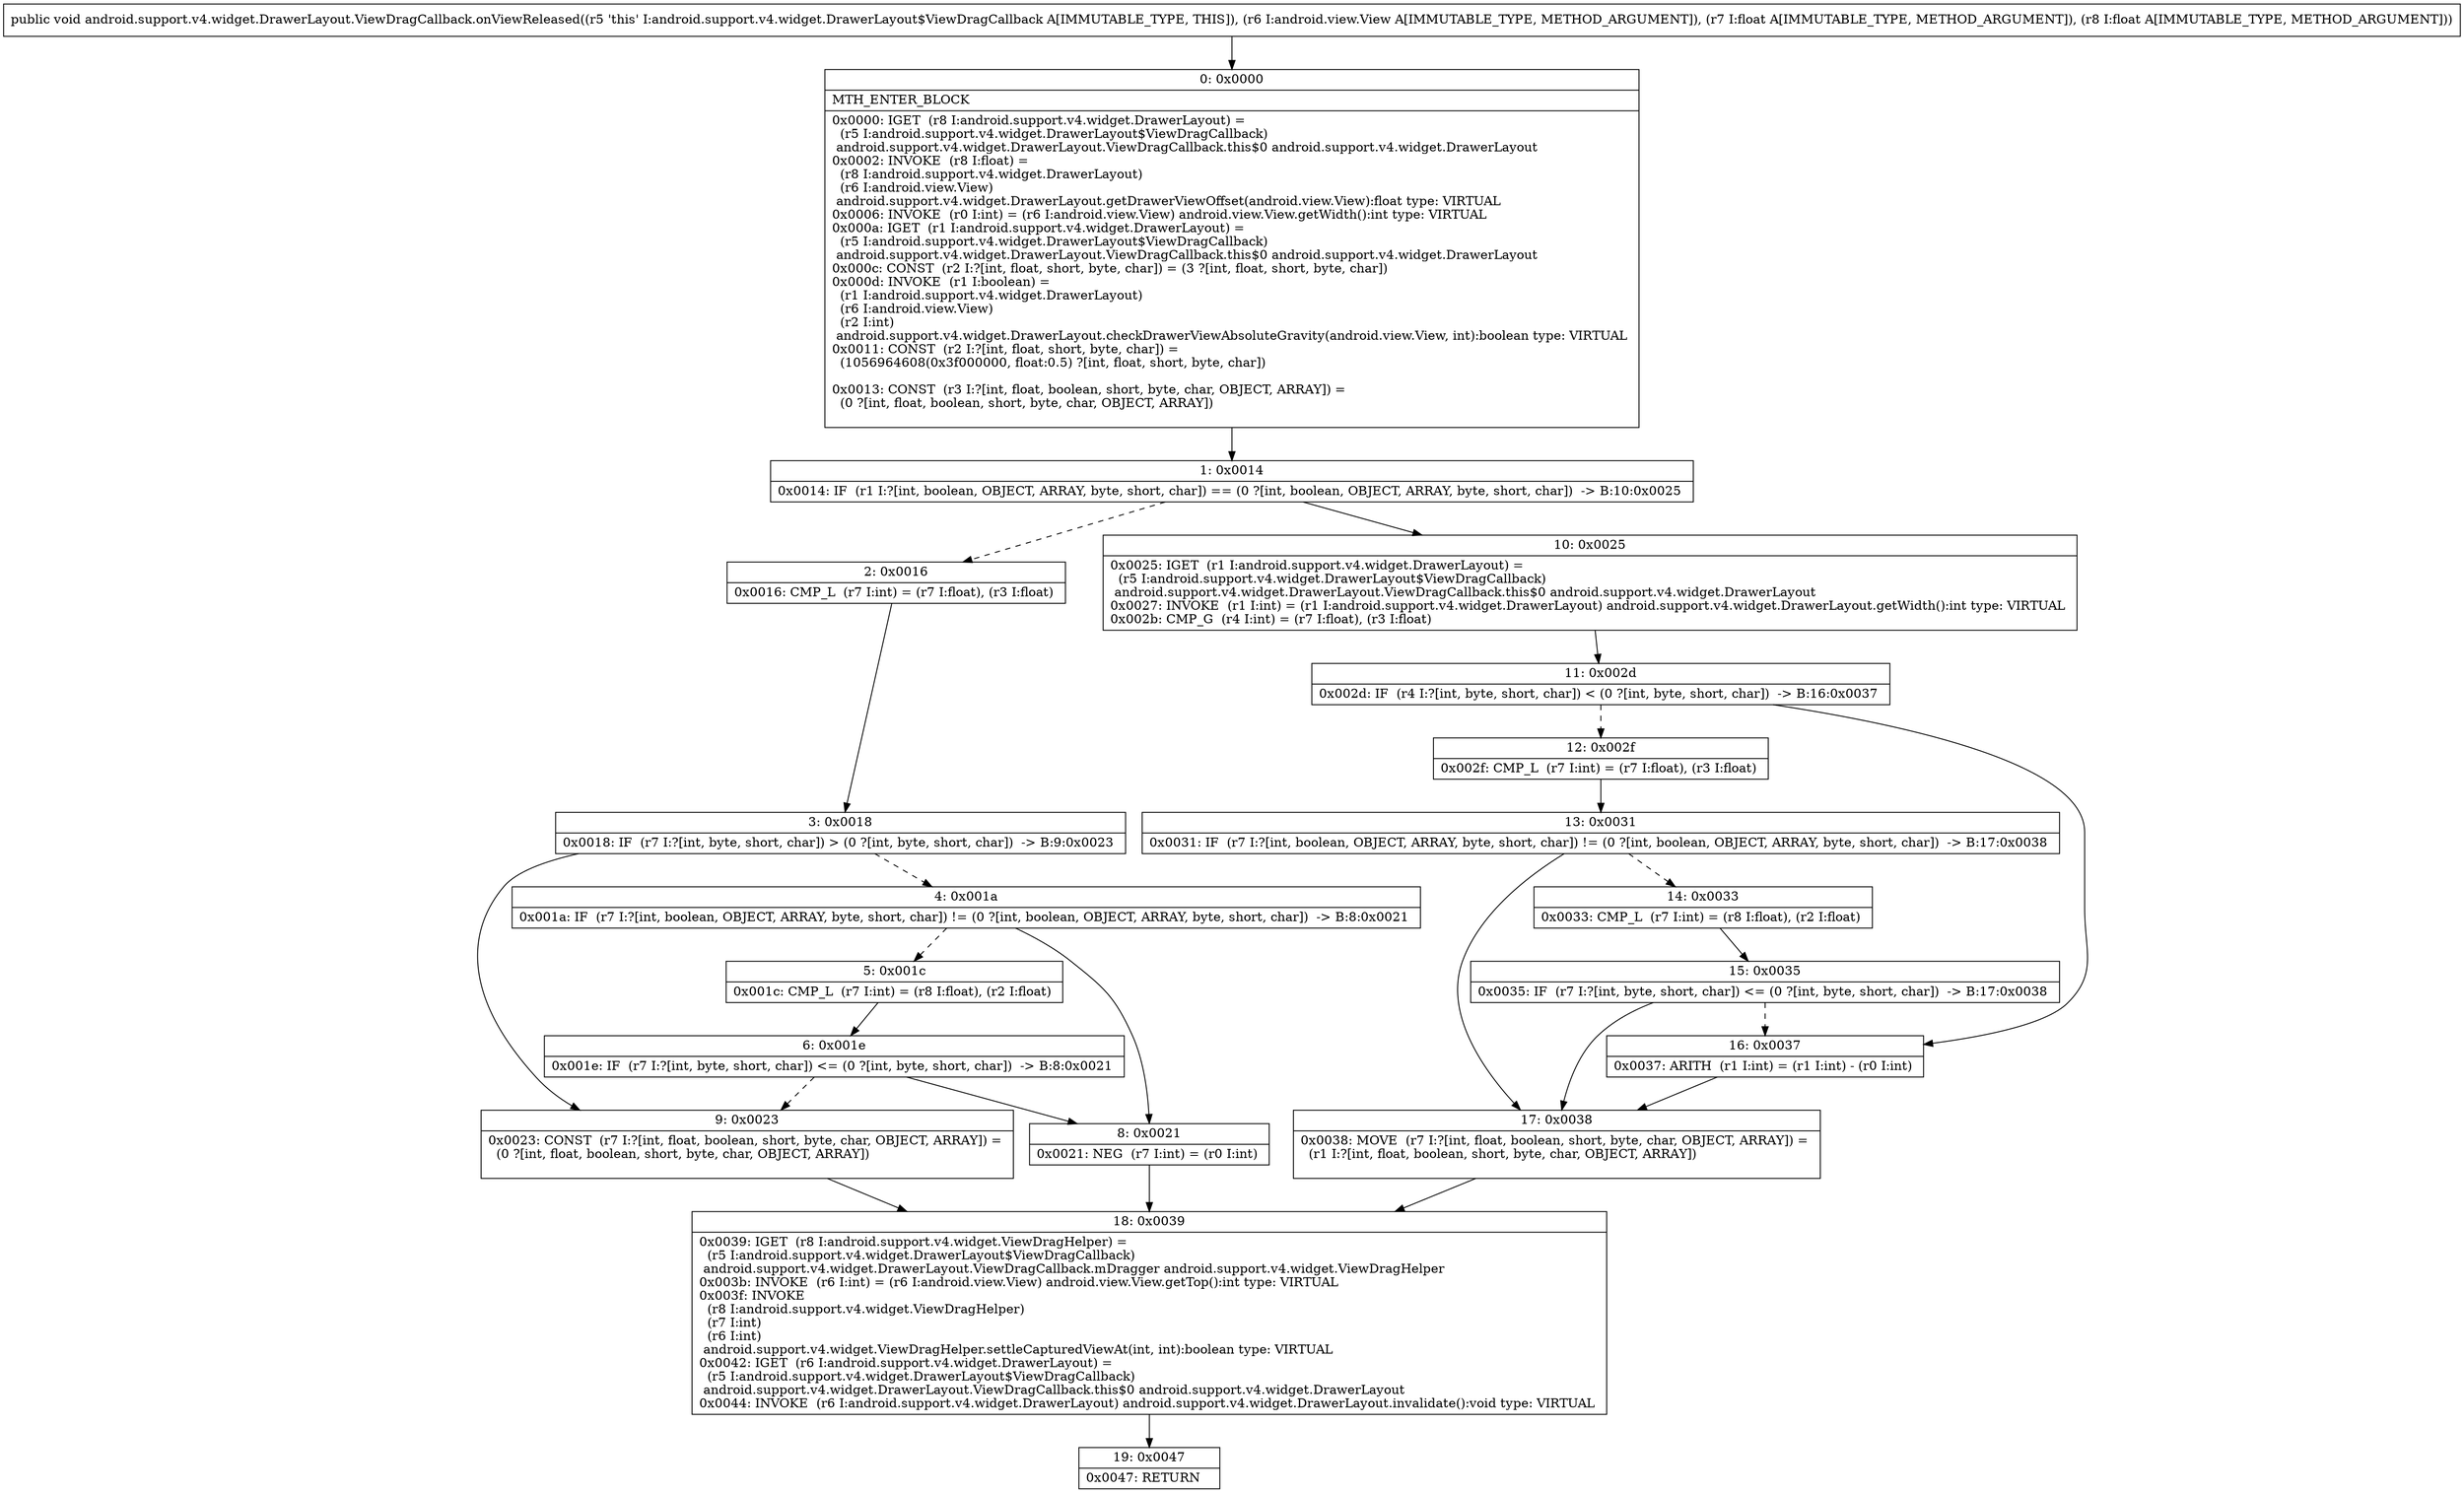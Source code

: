 digraph "CFG forandroid.support.v4.widget.DrawerLayout.ViewDragCallback.onViewReleased(Landroid\/view\/View;FF)V" {
Node_0 [shape=record,label="{0\:\ 0x0000|MTH_ENTER_BLOCK\l|0x0000: IGET  (r8 I:android.support.v4.widget.DrawerLayout) = \l  (r5 I:android.support.v4.widget.DrawerLayout$ViewDragCallback)\l android.support.v4.widget.DrawerLayout.ViewDragCallback.this$0 android.support.v4.widget.DrawerLayout \l0x0002: INVOKE  (r8 I:float) = \l  (r8 I:android.support.v4.widget.DrawerLayout)\l  (r6 I:android.view.View)\l android.support.v4.widget.DrawerLayout.getDrawerViewOffset(android.view.View):float type: VIRTUAL \l0x0006: INVOKE  (r0 I:int) = (r6 I:android.view.View) android.view.View.getWidth():int type: VIRTUAL \l0x000a: IGET  (r1 I:android.support.v4.widget.DrawerLayout) = \l  (r5 I:android.support.v4.widget.DrawerLayout$ViewDragCallback)\l android.support.v4.widget.DrawerLayout.ViewDragCallback.this$0 android.support.v4.widget.DrawerLayout \l0x000c: CONST  (r2 I:?[int, float, short, byte, char]) = (3 ?[int, float, short, byte, char]) \l0x000d: INVOKE  (r1 I:boolean) = \l  (r1 I:android.support.v4.widget.DrawerLayout)\l  (r6 I:android.view.View)\l  (r2 I:int)\l android.support.v4.widget.DrawerLayout.checkDrawerViewAbsoluteGravity(android.view.View, int):boolean type: VIRTUAL \l0x0011: CONST  (r2 I:?[int, float, short, byte, char]) = \l  (1056964608(0x3f000000, float:0.5) ?[int, float, short, byte, char])\l \l0x0013: CONST  (r3 I:?[int, float, boolean, short, byte, char, OBJECT, ARRAY]) = \l  (0 ?[int, float, boolean, short, byte, char, OBJECT, ARRAY])\l \l}"];
Node_1 [shape=record,label="{1\:\ 0x0014|0x0014: IF  (r1 I:?[int, boolean, OBJECT, ARRAY, byte, short, char]) == (0 ?[int, boolean, OBJECT, ARRAY, byte, short, char])  \-\> B:10:0x0025 \l}"];
Node_2 [shape=record,label="{2\:\ 0x0016|0x0016: CMP_L  (r7 I:int) = (r7 I:float), (r3 I:float) \l}"];
Node_3 [shape=record,label="{3\:\ 0x0018|0x0018: IF  (r7 I:?[int, byte, short, char]) \> (0 ?[int, byte, short, char])  \-\> B:9:0x0023 \l}"];
Node_4 [shape=record,label="{4\:\ 0x001a|0x001a: IF  (r7 I:?[int, boolean, OBJECT, ARRAY, byte, short, char]) != (0 ?[int, boolean, OBJECT, ARRAY, byte, short, char])  \-\> B:8:0x0021 \l}"];
Node_5 [shape=record,label="{5\:\ 0x001c|0x001c: CMP_L  (r7 I:int) = (r8 I:float), (r2 I:float) \l}"];
Node_6 [shape=record,label="{6\:\ 0x001e|0x001e: IF  (r7 I:?[int, byte, short, char]) \<= (0 ?[int, byte, short, char])  \-\> B:8:0x0021 \l}"];
Node_8 [shape=record,label="{8\:\ 0x0021|0x0021: NEG  (r7 I:int) = (r0 I:int) \l}"];
Node_9 [shape=record,label="{9\:\ 0x0023|0x0023: CONST  (r7 I:?[int, float, boolean, short, byte, char, OBJECT, ARRAY]) = \l  (0 ?[int, float, boolean, short, byte, char, OBJECT, ARRAY])\l \l}"];
Node_10 [shape=record,label="{10\:\ 0x0025|0x0025: IGET  (r1 I:android.support.v4.widget.DrawerLayout) = \l  (r5 I:android.support.v4.widget.DrawerLayout$ViewDragCallback)\l android.support.v4.widget.DrawerLayout.ViewDragCallback.this$0 android.support.v4.widget.DrawerLayout \l0x0027: INVOKE  (r1 I:int) = (r1 I:android.support.v4.widget.DrawerLayout) android.support.v4.widget.DrawerLayout.getWidth():int type: VIRTUAL \l0x002b: CMP_G  (r4 I:int) = (r7 I:float), (r3 I:float) \l}"];
Node_11 [shape=record,label="{11\:\ 0x002d|0x002d: IF  (r4 I:?[int, byte, short, char]) \< (0 ?[int, byte, short, char])  \-\> B:16:0x0037 \l}"];
Node_12 [shape=record,label="{12\:\ 0x002f|0x002f: CMP_L  (r7 I:int) = (r7 I:float), (r3 I:float) \l}"];
Node_13 [shape=record,label="{13\:\ 0x0031|0x0031: IF  (r7 I:?[int, boolean, OBJECT, ARRAY, byte, short, char]) != (0 ?[int, boolean, OBJECT, ARRAY, byte, short, char])  \-\> B:17:0x0038 \l}"];
Node_14 [shape=record,label="{14\:\ 0x0033|0x0033: CMP_L  (r7 I:int) = (r8 I:float), (r2 I:float) \l}"];
Node_15 [shape=record,label="{15\:\ 0x0035|0x0035: IF  (r7 I:?[int, byte, short, char]) \<= (0 ?[int, byte, short, char])  \-\> B:17:0x0038 \l}"];
Node_16 [shape=record,label="{16\:\ 0x0037|0x0037: ARITH  (r1 I:int) = (r1 I:int) \- (r0 I:int) \l}"];
Node_17 [shape=record,label="{17\:\ 0x0038|0x0038: MOVE  (r7 I:?[int, float, boolean, short, byte, char, OBJECT, ARRAY]) = \l  (r1 I:?[int, float, boolean, short, byte, char, OBJECT, ARRAY])\l \l}"];
Node_18 [shape=record,label="{18\:\ 0x0039|0x0039: IGET  (r8 I:android.support.v4.widget.ViewDragHelper) = \l  (r5 I:android.support.v4.widget.DrawerLayout$ViewDragCallback)\l android.support.v4.widget.DrawerLayout.ViewDragCallback.mDragger android.support.v4.widget.ViewDragHelper \l0x003b: INVOKE  (r6 I:int) = (r6 I:android.view.View) android.view.View.getTop():int type: VIRTUAL \l0x003f: INVOKE  \l  (r8 I:android.support.v4.widget.ViewDragHelper)\l  (r7 I:int)\l  (r6 I:int)\l android.support.v4.widget.ViewDragHelper.settleCapturedViewAt(int, int):boolean type: VIRTUAL \l0x0042: IGET  (r6 I:android.support.v4.widget.DrawerLayout) = \l  (r5 I:android.support.v4.widget.DrawerLayout$ViewDragCallback)\l android.support.v4.widget.DrawerLayout.ViewDragCallback.this$0 android.support.v4.widget.DrawerLayout \l0x0044: INVOKE  (r6 I:android.support.v4.widget.DrawerLayout) android.support.v4.widget.DrawerLayout.invalidate():void type: VIRTUAL \l}"];
Node_19 [shape=record,label="{19\:\ 0x0047|0x0047: RETURN   \l}"];
MethodNode[shape=record,label="{public void android.support.v4.widget.DrawerLayout.ViewDragCallback.onViewReleased((r5 'this' I:android.support.v4.widget.DrawerLayout$ViewDragCallback A[IMMUTABLE_TYPE, THIS]), (r6 I:android.view.View A[IMMUTABLE_TYPE, METHOD_ARGUMENT]), (r7 I:float A[IMMUTABLE_TYPE, METHOD_ARGUMENT]), (r8 I:float A[IMMUTABLE_TYPE, METHOD_ARGUMENT])) }"];
MethodNode -> Node_0;
Node_0 -> Node_1;
Node_1 -> Node_2[style=dashed];
Node_1 -> Node_10;
Node_2 -> Node_3;
Node_3 -> Node_4[style=dashed];
Node_3 -> Node_9;
Node_4 -> Node_5[style=dashed];
Node_4 -> Node_8;
Node_5 -> Node_6;
Node_6 -> Node_8;
Node_6 -> Node_9[style=dashed];
Node_8 -> Node_18;
Node_9 -> Node_18;
Node_10 -> Node_11;
Node_11 -> Node_12[style=dashed];
Node_11 -> Node_16;
Node_12 -> Node_13;
Node_13 -> Node_14[style=dashed];
Node_13 -> Node_17;
Node_14 -> Node_15;
Node_15 -> Node_16[style=dashed];
Node_15 -> Node_17;
Node_16 -> Node_17;
Node_17 -> Node_18;
Node_18 -> Node_19;
}

